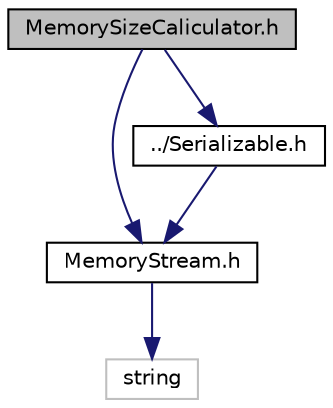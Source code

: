 digraph "MemorySizeCaliculator.h"
{
  edge [fontname="Helvetica",fontsize="10",labelfontname="Helvetica",labelfontsize="10"];
  node [fontname="Helvetica",fontsize="10",shape=record];
  Node0 [label="MemorySizeCaliculator.h",height=0.2,width=0.4,color="black", fillcolor="grey75", style="filled", fontcolor="black"];
  Node0 -> Node1 [color="midnightblue",fontsize="10",style="solid",fontname="Helvetica"];
  Node1 [label="MemoryStream.h",height=0.2,width=0.4,color="black", fillcolor="white", style="filled",URL="$_memory_stream_8h.html"];
  Node1 -> Node2 [color="midnightblue",fontsize="10",style="solid",fontname="Helvetica"];
  Node2 [label="string",height=0.2,width=0.4,color="grey75", fillcolor="white", style="filled"];
  Node0 -> Node3 [color="midnightblue",fontsize="10",style="solid",fontname="Helvetica"];
  Node3 [label="../Serializable.h",height=0.2,width=0.4,color="black", fillcolor="white", style="filled",URL="$_serializable_8h.html"];
  Node3 -> Node1 [color="midnightblue",fontsize="10",style="solid",fontname="Helvetica"];
}
